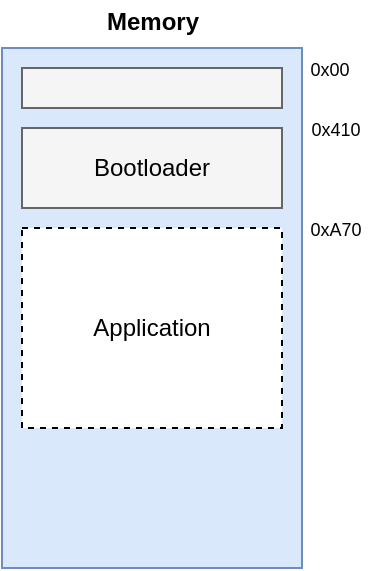 <mxfile version="13.9.9" type="device"><diagram id="4towpspwTqM2irjrPCBb" name="Page-1"><mxGraphModel dx="585" dy="339" grid="0" gridSize="10" guides="1" tooltips="1" connect="1" arrows="1" fold="1" page="1" pageScale="1" pageWidth="827" pageHeight="1169" math="0" shadow="0"><root><mxCell id="0"/><mxCell id="1" parent="0"/><mxCell id="I5oKvoUtx0yls7x3HInR-1" value="" style="rounded=0;whiteSpace=wrap;html=1;fillColor=#dae8fc;strokeColor=#6c8ebf;" vertex="1" parent="1"><mxGeometry x="210" y="190" width="150" height="260" as="geometry"/></mxCell><mxCell id="I5oKvoUtx0yls7x3HInR-2" value="" style="rounded=0;whiteSpace=wrap;html=1;fillColor=#f5f5f5;strokeColor=#666666;fontColor=#333333;" vertex="1" parent="1"><mxGeometry x="220" y="200" width="130" height="20" as="geometry"/></mxCell><mxCell id="I5oKvoUtx0yls7x3HInR-3" value="" style="rounded=0;whiteSpace=wrap;html=1;fillColor=#f5f5f5;strokeColor=#666666;fontColor=#333333;" vertex="1" parent="1"><mxGeometry x="220" y="230" width="130" height="40" as="geometry"/></mxCell><mxCell id="I5oKvoUtx0yls7x3HInR-4" value="" style="rounded=0;whiteSpace=wrap;html=1;dashed=1;" vertex="1" parent="1"><mxGeometry x="220" y="280" width="130" height="100" as="geometry"/></mxCell><mxCell id="I5oKvoUtx0yls7x3HInR-5" value="Bootloader" style="text;html=1;strokeColor=none;fillColor=none;align=center;verticalAlign=middle;whiteSpace=wrap;rounded=0;dashed=1;" vertex="1" parent="1"><mxGeometry x="245" y="240" width="80" height="20" as="geometry"/></mxCell><mxCell id="I5oKvoUtx0yls7x3HInR-6" value="Application" style="text;html=1;strokeColor=none;fillColor=none;align=center;verticalAlign=middle;whiteSpace=wrap;rounded=0;dashed=1;" vertex="1" parent="1"><mxGeometry x="245" y="320" width="80" height="20" as="geometry"/></mxCell><mxCell id="I5oKvoUtx0yls7x3HInR-7" value="&lt;font style=&quot;font-size: 9px&quot;&gt;0x00&lt;/font&gt;" style="text;html=1;strokeColor=none;fillColor=none;align=center;verticalAlign=middle;whiteSpace=wrap;rounded=0;dashed=1;" vertex="1" parent="1"><mxGeometry x="354" y="190" width="40" height="20" as="geometry"/></mxCell><mxCell id="I5oKvoUtx0yls7x3HInR-8" value="&lt;font style=&quot;font-size: 9px&quot;&gt;0x410&lt;/font&gt;" style="text;html=1;strokeColor=none;fillColor=none;align=center;verticalAlign=middle;whiteSpace=wrap;rounded=0;dashed=1;" vertex="1" parent="1"><mxGeometry x="357" y="220" width="40" height="20" as="geometry"/></mxCell><mxCell id="I5oKvoUtx0yls7x3HInR-9" value="&lt;font style=&quot;font-size: 9px&quot;&gt;0xA70&lt;/font&gt;" style="text;html=1;strokeColor=none;fillColor=none;align=center;verticalAlign=middle;whiteSpace=wrap;rounded=0;dashed=1;" vertex="1" parent="1"><mxGeometry x="357" y="270" width="40" height="20" as="geometry"/></mxCell><mxCell id="I5oKvoUtx0yls7x3HInR-10" value="&lt;b&gt;Memory&lt;/b&gt;" style="text;html=1;strokeColor=none;fillColor=none;align=center;verticalAlign=middle;whiteSpace=wrap;rounded=0;dashed=1;" vertex="1" parent="1"><mxGeometry x="254.5" y="166" width="61" height="21" as="geometry"/></mxCell></root></mxGraphModel></diagram></mxfile>